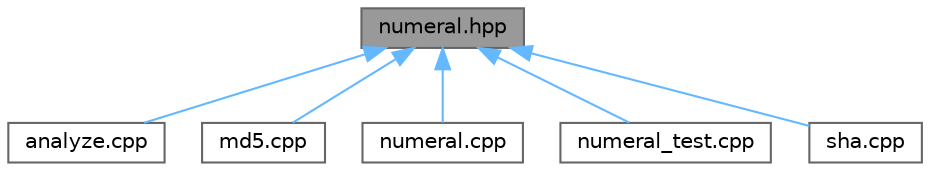 digraph "numeral.hpp"
{
 // LATEX_PDF_SIZE
  bgcolor="transparent";
  edge [fontname=Helvetica,fontsize=10,labelfontname=Helvetica,labelfontsize=10];
  node [fontname=Helvetica,fontsize=10,shape=box,height=0.2,width=0.4];
  Node1 [label="numeral.hpp",height=0.2,width=0.4,color="gray40", fillcolor="grey60", style="filled", fontcolor="black",tooltip=" "];
  Node1 -> Node2 [dir="back",color="steelblue1",style="solid"];
  Node2 [label="analyze.cpp",height=0.2,width=0.4,color="grey40", fillcolor="white", style="filled",URL="$analyze_8cpp.html",tooltip=" "];
  Node1 -> Node3 [dir="back",color="steelblue1",style="solid"];
  Node3 [label="md5.cpp",height=0.2,width=0.4,color="grey40", fillcolor="white", style="filled",URL="$md5_8cpp.html",tooltip=" "];
  Node1 -> Node4 [dir="back",color="steelblue1",style="solid"];
  Node4 [label="numeral.cpp",height=0.2,width=0.4,color="grey40", fillcolor="white", style="filled",URL="$numeral_8cpp.html",tooltip=" "];
  Node1 -> Node5 [dir="back",color="steelblue1",style="solid"];
  Node5 [label="numeral_test.cpp",height=0.2,width=0.4,color="grey40", fillcolor="white", style="filled",URL="$numeral__test_8cpp.html",tooltip=" "];
  Node1 -> Node6 [dir="back",color="steelblue1",style="solid"];
  Node6 [label="sha.cpp",height=0.2,width=0.4,color="grey40", fillcolor="white", style="filled",URL="$sha_8cpp.html",tooltip=" "];
}
